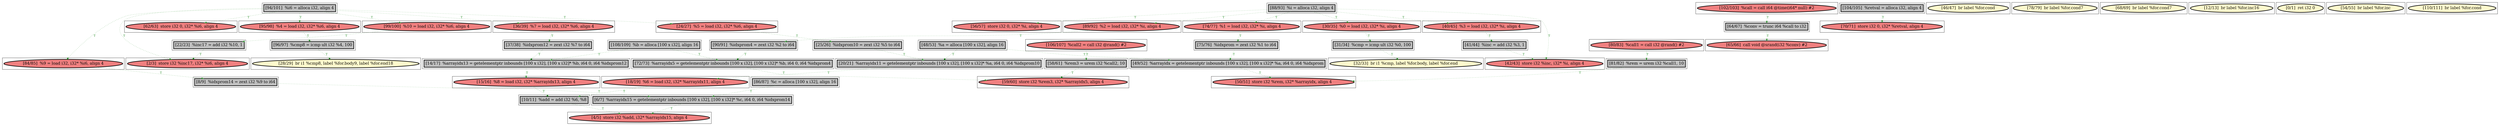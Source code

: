 
digraph G {



node243->node242 [style=dotted,color=forestgreen,label="T",fontcolor=forestgreen ]
node239->node277 [style=dotted,color=forestgreen,label="T",fontcolor=forestgreen ]
node279->node266 [style=dotted,color=forestgreen,label="T",fontcolor=forestgreen ]
node255->node234 [style=dotted,color=forestgreen,label="T",fontcolor=forestgreen ]
node263->node258 [style=dotted,color=forestgreen,label="T",fontcolor=forestgreen ]
node250->node258 [style=dotted,color=forestgreen,label="T",fontcolor=forestgreen ]
node248->node250 [style=dotted,color=forestgreen,label="T",fontcolor=forestgreen ]
node252->node276 [style=dotted,color=forestgreen,label="T",fontcolor=forestgreen ]
node246->node239 [style=dotted,color=forestgreen,label="T",fontcolor=forestgreen ]
node238->node274 [style=dotted,color=forestgreen,label="T",fontcolor=forestgreen ]
node256->node263 [style=dotted,color=forestgreen,label="T",fontcolor=forestgreen ]
node240->node248 [style=dotted,color=forestgreen,label="T",fontcolor=forestgreen ]
node242->node236 [style=dotted,color=forestgreen,label="T",fontcolor=forestgreen ]
node241->node238 [style=dotted,color=forestgreen,label="T",fontcolor=forestgreen ]
node259->node235 [style=dotted,color=forestgreen,label="T",fontcolor=forestgreen ]
node241->node264 [style=dotted,color=forestgreen,label="T",fontcolor=forestgreen ]
node274->node237 [style=dotted,color=forestgreen,label="T",fontcolor=forestgreen ]
node245->node228 [style=dotted,color=forestgreen,label="T",fontcolor=forestgreen ]
node260->node233 [style=dotted,color=forestgreen,label="T",fontcolor=forestgreen ]
node227->node226 [style=dotted,color=forestgreen,label="T",fontcolor=forestgreen ]
node259->node245 [style=dotted,color=forestgreen,label="T",fontcolor=forestgreen ]
node270->node231 [style=dotted,color=forestgreen,label="T",fontcolor=forestgreen ]
node234->node225 [style=dotted,color=forestgreen,label="T",fontcolor=forestgreen ]
node259->node278 [style=dotted,color=forestgreen,label="T",fontcolor=forestgreen ]
node228->node227 [style=dotted,color=forestgreen,label="T",fontcolor=forestgreen ]
node241->node265 [style=dotted,color=forestgreen,label="T",fontcolor=forestgreen ]
node262->node252 [style=dotted,color=forestgreen,label="T",fontcolor=forestgreen ]
node229->node226 [style=dotted,color=forestgreen,label="T",fontcolor=forestgreen ]
node253->node269 [style=dotted,color=forestgreen,label="T",fontcolor=forestgreen ]
node231->node257 [style=dotted,color=forestgreen,label="T",fontcolor=forestgreen ]
node259->node243 [style=dotted,color=forestgreen,label="T",fontcolor=forestgreen ]
node233->node232 [style=dotted,color=forestgreen,label="T",fontcolor=forestgreen ]
node232->node229 [style=dotted,color=forestgreen,label="T",fontcolor=forestgreen ]
node269->node247 [style=dotted,color=forestgreen,label="T",fontcolor=forestgreen ]
node275->node267 [style=dotted,color=forestgreen,label="T",fontcolor=forestgreen ]
node241->node262 [style=dotted,color=forestgreen,label="T",fontcolor=forestgreen ]
node244->node227 [style=dotted,color=forestgreen,label="T",fontcolor=forestgreen ]
node241->node240 [style=dotted,color=forestgreen,label="T",fontcolor=forestgreen ]
node278->node270 [style=dotted,color=forestgreen,label="T",fontcolor=forestgreen ]
node235->node260 [style=dotted,color=forestgreen,label="T",fontcolor=forestgreen ]
node266->node265 [style=dotted,color=forestgreen,label="T",fontcolor=forestgreen ]
node241->node279 [style=dotted,color=forestgreen,label="T",fontcolor=forestgreen ]
node272->node233 [style=dotted,color=forestgreen,label="T",fontcolor=forestgreen ]
node257->node229 [style=dotted,color=forestgreen,label="T",fontcolor=forestgreen ]
node249->node250 [style=dotted,color=forestgreen,label="T",fontcolor=forestgreen ]
node276->node277 [style=dotted,color=forestgreen,label="T",fontcolor=forestgreen ]
node259->node254 [style=dotted,color=forestgreen,label="T",fontcolor=forestgreen ]
node272->node276 [style=dotted,color=forestgreen,label="T",fontcolor=forestgreen ]
node259->node225 [style=dotted,color=forestgreen,label="T",fontcolor=forestgreen ]
node259->node255 [style=dotted,color=forestgreen,label="T",fontcolor=forestgreen ]
node249->node231 [style=dotted,color=forestgreen,label="T",fontcolor=forestgreen ]


subgraph cluster55 {


node279 [penwidth=3.0,fontsize=20,fillcolor=lightcoral,label="[40/45]  %3 = load i32, i32* %i, align 4",shape=ellipse,style=filled ]



}

subgraph cluster53 {


node277 [penwidth=3.0,fontsize=20,fillcolor=lightcoral,label="[50/51]  store i32 %rem, i32* %arrayidx, align 4",shape=ellipse,style=filled ]



}

subgraph cluster51 {


node275 [penwidth=3.0,fontsize=20,fillcolor=grey,label="[104/105]  %retval = alloca i32, align 4",shape=rectangle,style=filled ]



}

subgraph cluster50 {


node274 [penwidth=3.0,fontsize=20,fillcolor=grey,label="[31/34]  %cmp = icmp ult i32 %0, 100",shape=rectangle,style=filled ]



}

subgraph cluster49 {


node273 [penwidth=3.0,fontsize=20,fillcolor=lemonchiffon,label="[46/47]  br label %for.cond",shape=ellipse,style=filled ]



}

subgraph cluster45 {


node269 [penwidth=3.0,fontsize=20,fillcolor=grey,label="[64/67]  %conv = trunc i64 %call to i32",shape=rectangle,style=filled ]



}

subgraph cluster41 {


node265 [penwidth=3.0,fontsize=20,fillcolor=lightcoral,label="[42/43]  store i32 %inc, i32* %i, align 4",shape=ellipse,style=filled ]



}

subgraph cluster39 {


node263 [penwidth=3.0,fontsize=20,fillcolor=grey,label="[58/61]  %rem3 = urem i32 %call2, 10",shape=rectangle,style=filled ]



}

subgraph cluster38 {


node262 [penwidth=3.0,fontsize=20,fillcolor=lightcoral,label="[74/77]  %1 = load i32, i32* %i, align 4",shape=ellipse,style=filled ]



}

subgraph cluster46 {


node270 [penwidth=3.0,fontsize=20,fillcolor=grey,label="[37/38]  %idxprom12 = zext i32 %7 to i64",shape=rectangle,style=filled ]



}

subgraph cluster37 {


node261 [penwidth=3.0,fontsize=20,fillcolor=lemonchiffon,label="[78/79]  br label %for.cond7",shape=ellipse,style=filled ]



}

subgraph cluster36 {


node260 [penwidth=3.0,fontsize=20,fillcolor=grey,label="[25/26]  %idxprom10 = zext i32 %5 to i64",shape=rectangle,style=filled ]



}

subgraph cluster15 {


node239 [penwidth=3.0,fontsize=20,fillcolor=grey,label="[81/82]  %rem = urem i32 %call1, 10",shape=rectangle,style=filled ]



}

subgraph cluster40 {


node264 [penwidth=3.0,fontsize=20,fillcolor=lightcoral,label="[56/57]  store i32 0, i32* %i, align 4",shape=ellipse,style=filled ]



}

subgraph cluster35 {


node259 [penwidth=3.0,fontsize=20,fillcolor=grey,label="[94/101]  %i6 = alloca i32, align 4",shape=rectangle,style=filled ]



}

subgraph cluster54 {


node278 [penwidth=3.0,fontsize=20,fillcolor=lightcoral,label="[36/39]  %7 = load i32, i32* %i6, align 4",shape=ellipse,style=filled ]



}

subgraph cluster42 {


node266 [penwidth=3.0,fontsize=20,fillcolor=grey,label="[41/44]  %inc = add i32 %3, 1",shape=rectangle,style=filled ]



}

subgraph cluster11 {


node235 [penwidth=3.0,fontsize=20,fillcolor=lightcoral,label="[24/27]  %5 = load i32, i32* %i6, align 4",shape=ellipse,style=filled ]



}

subgraph cluster43 {


node267 [penwidth=3.0,fontsize=20,fillcolor=lightcoral,label="[70/71]  store i32 0, i32* %retval, align 4",shape=ellipse,style=filled ]



}

subgraph cluster19 {


node243 [penwidth=3.0,fontsize=20,fillcolor=lightcoral,label="[95/98]  %4 = load i32, i32* %i6, align 4",shape=ellipse,style=filled ]



}

subgraph cluster9 {


node233 [penwidth=3.0,fontsize=20,fillcolor=grey,label="[20/21]  %arrayidx11 = getelementptr inbounds [100 x i32], [100 x i32]* %a, i64 0, i64 %idxprom10",shape=rectangle,style=filled ]



}

subgraph cluster52 {


node276 [penwidth=3.0,fontsize=20,fillcolor=grey,label="[49/52]  %arrayidx = getelementptr inbounds [100 x i32], [100 x i32]* %a, i64 0, i64 %idxprom",shape=rectangle,style=filled ]



}

subgraph cluster8 {


node232 [penwidth=3.0,fontsize=20,fillcolor=lightcoral,label="[18/19]  %6 = load i32, i32* %arrayidx11, align 4",shape=ellipse,style=filled ]



}

subgraph cluster10 {


node234 [penwidth=3.0,fontsize=20,fillcolor=grey,label="[22/23]  %inc17 = add i32 %10, 1",shape=rectangle,style=filled ]



}

subgraph cluster23 {


node247 [penwidth=3.0,fontsize=20,fillcolor=lightcoral,label="[65/66]  call void @srand(i32 %conv) #2",shape=ellipse,style=filled ]



}

subgraph cluster7 {


node231 [penwidth=3.0,fontsize=20,fillcolor=grey,label="[14/17]  %arrayidx13 = getelementptr inbounds [100 x i32], [100 x i32]* %b, i64 0, i64 %idxprom12",shape=rectangle,style=filled ]



}

subgraph cluster14 {


node238 [penwidth=3.0,fontsize=20,fillcolor=lightcoral,label="[30/35]  %0 = load i32, i32* %i, align 4",shape=ellipse,style=filled ]



}

subgraph cluster44 {


node268 [penwidth=3.0,fontsize=20,fillcolor=lemonchiffon,label="[68/69]  br label %for.cond7",shape=ellipse,style=filled ]



}

subgraph cluster6 {


node230 [penwidth=3.0,fontsize=20,fillcolor=lemonchiffon,label="[12/13]  br label %for.inc16",shape=ellipse,style=filled ]



}

subgraph cluster30 {


node254 [penwidth=3.0,fontsize=20,fillcolor=lightcoral,label="[62/63]  store i32 0, i32* %i6, align 4",shape=ellipse,style=filled ]



}

subgraph cluster31 {


node255 [penwidth=3.0,fontsize=20,fillcolor=lightcoral,label="[99/100]  %10 = load i32, i32* %i6, align 4",shape=ellipse,style=filled ]



}

subgraph cluster0 {


node224 [penwidth=3.0,fontsize=20,fillcolor=lemonchiffon,label="[0/1]  ret i32 0",shape=ellipse,style=filled ]



}

subgraph cluster13 {


node237 [penwidth=3.0,fontsize=20,fillcolor=lemonchiffon,label="[32/33]  br i1 %cmp, label %for.body, label %for.end",shape=ellipse,style=filled ]



}

subgraph cluster5 {


node229 [penwidth=3.0,fontsize=20,fillcolor=grey,label="[10/11]  %add = add i32 %6, %8",shape=rectangle,style=filled ]



}

subgraph cluster47 {


node271 [penwidth=3.0,fontsize=20,fillcolor=lemonchiffon,label="[54/55]  br label %for.inc",shape=ellipse,style=filled ]



}

subgraph cluster1 {


node225 [penwidth=3.0,fontsize=20,fillcolor=lightcoral,label="[2/3]  store i32 %inc17, i32* %i6, align 4",shape=ellipse,style=filled ]



}

subgraph cluster32 {


node256 [penwidth=3.0,fontsize=20,fillcolor=lightcoral,label="[106/107]  %call2 = call i32 @rand() #2",shape=ellipse,style=filled ]



}

subgraph cluster3 {


node227 [penwidth=3.0,fontsize=20,fillcolor=grey,label="[6/7]  %arrayidx15 = getelementptr inbounds [100 x i32], [100 x i32]* %c, i64 0, i64 %idxprom14",shape=rectangle,style=filled ]



}

subgraph cluster48 {


node272 [penwidth=3.0,fontsize=20,fillcolor=grey,label="[48/53]  %a = alloca [100 x i32], align 16",shape=rectangle,style=filled ]



}

subgraph cluster4 {


node228 [penwidth=3.0,fontsize=20,fillcolor=grey,label="[8/9]  %idxprom14 = zext i32 %9 to i64",shape=rectangle,style=filled ]



}

subgraph cluster17 {


node241 [penwidth=3.0,fontsize=20,fillcolor=grey,label="[88/93]  %i = alloca i32, align 4",shape=rectangle,style=filled ]



}

subgraph cluster16 {


node240 [penwidth=3.0,fontsize=20,fillcolor=lightcoral,label="[89/92]  %2 = load i32, i32* %i, align 4",shape=ellipse,style=filled ]



}

subgraph cluster2 {


node226 [penwidth=3.0,fontsize=20,fillcolor=lightcoral,label="[4/5]  store i32 %add, i32* %arrayidx15, align 4",shape=ellipse,style=filled ]



}

subgraph cluster34 {


node258 [penwidth=3.0,fontsize=20,fillcolor=lightcoral,label="[59/60]  store i32 %rem3, i32* %arrayidx5, align 4",shape=ellipse,style=filled ]



}

subgraph cluster22 {


node246 [penwidth=3.0,fontsize=20,fillcolor=lightcoral,label="[80/83]  %call1 = call i32 @rand() #2",shape=ellipse,style=filled ]



}

subgraph cluster25 {


node249 [penwidth=3.0,fontsize=20,fillcolor=grey,label="[108/109]  %b = alloca [100 x i32], align 16",shape=rectangle,style=filled ]



}

subgraph cluster18 {


node242 [penwidth=3.0,fontsize=20,fillcolor=grey,label="[96/97]  %cmp8 = icmp ult i32 %4, 100",shape=rectangle,style=filled ]



}

subgraph cluster29 {


node253 [penwidth=3.0,fontsize=20,fillcolor=lightcoral,label="[102/103]  %call = call i64 @time(i64* null) #2",shape=ellipse,style=filled ]



}

subgraph cluster20 {


node244 [penwidth=3.0,fontsize=20,fillcolor=grey,label="[86/87]  %c = alloca [100 x i32], align 16",shape=rectangle,style=filled ]



}

subgraph cluster26 {


node250 [penwidth=3.0,fontsize=20,fillcolor=grey,label="[72/73]  %arrayidx5 = getelementptr inbounds [100 x i32], [100 x i32]* %b, i64 0, i64 %idxprom4",shape=rectangle,style=filled ]



}

subgraph cluster24 {


node248 [penwidth=3.0,fontsize=20,fillcolor=grey,label="[90/91]  %idxprom4 = zext i32 %2 to i64",shape=rectangle,style=filled ]



}

subgraph cluster28 {


node252 [penwidth=3.0,fontsize=20,fillcolor=grey,label="[75/76]  %idxprom = zext i32 %1 to i64",shape=rectangle,style=filled ]



}

subgraph cluster27 {


node251 [penwidth=3.0,fontsize=20,fillcolor=lemonchiffon,label="[110/111]  br label %for.cond",shape=ellipse,style=filled ]



}

subgraph cluster21 {


node245 [penwidth=3.0,fontsize=20,fillcolor=lightcoral,label="[84/85]  %9 = load i32, i32* %i6, align 4",shape=ellipse,style=filled ]



}

subgraph cluster12 {


node236 [penwidth=3.0,fontsize=20,fillcolor=lemonchiffon,label="[28/29]  br i1 %cmp8, label %for.body9, label %for.end18",shape=ellipse,style=filled ]



}

subgraph cluster33 {


node257 [penwidth=3.0,fontsize=20,fillcolor=lightcoral,label="[15/16]  %8 = load i32, i32* %arrayidx13, align 4",shape=ellipse,style=filled ]



}

}
